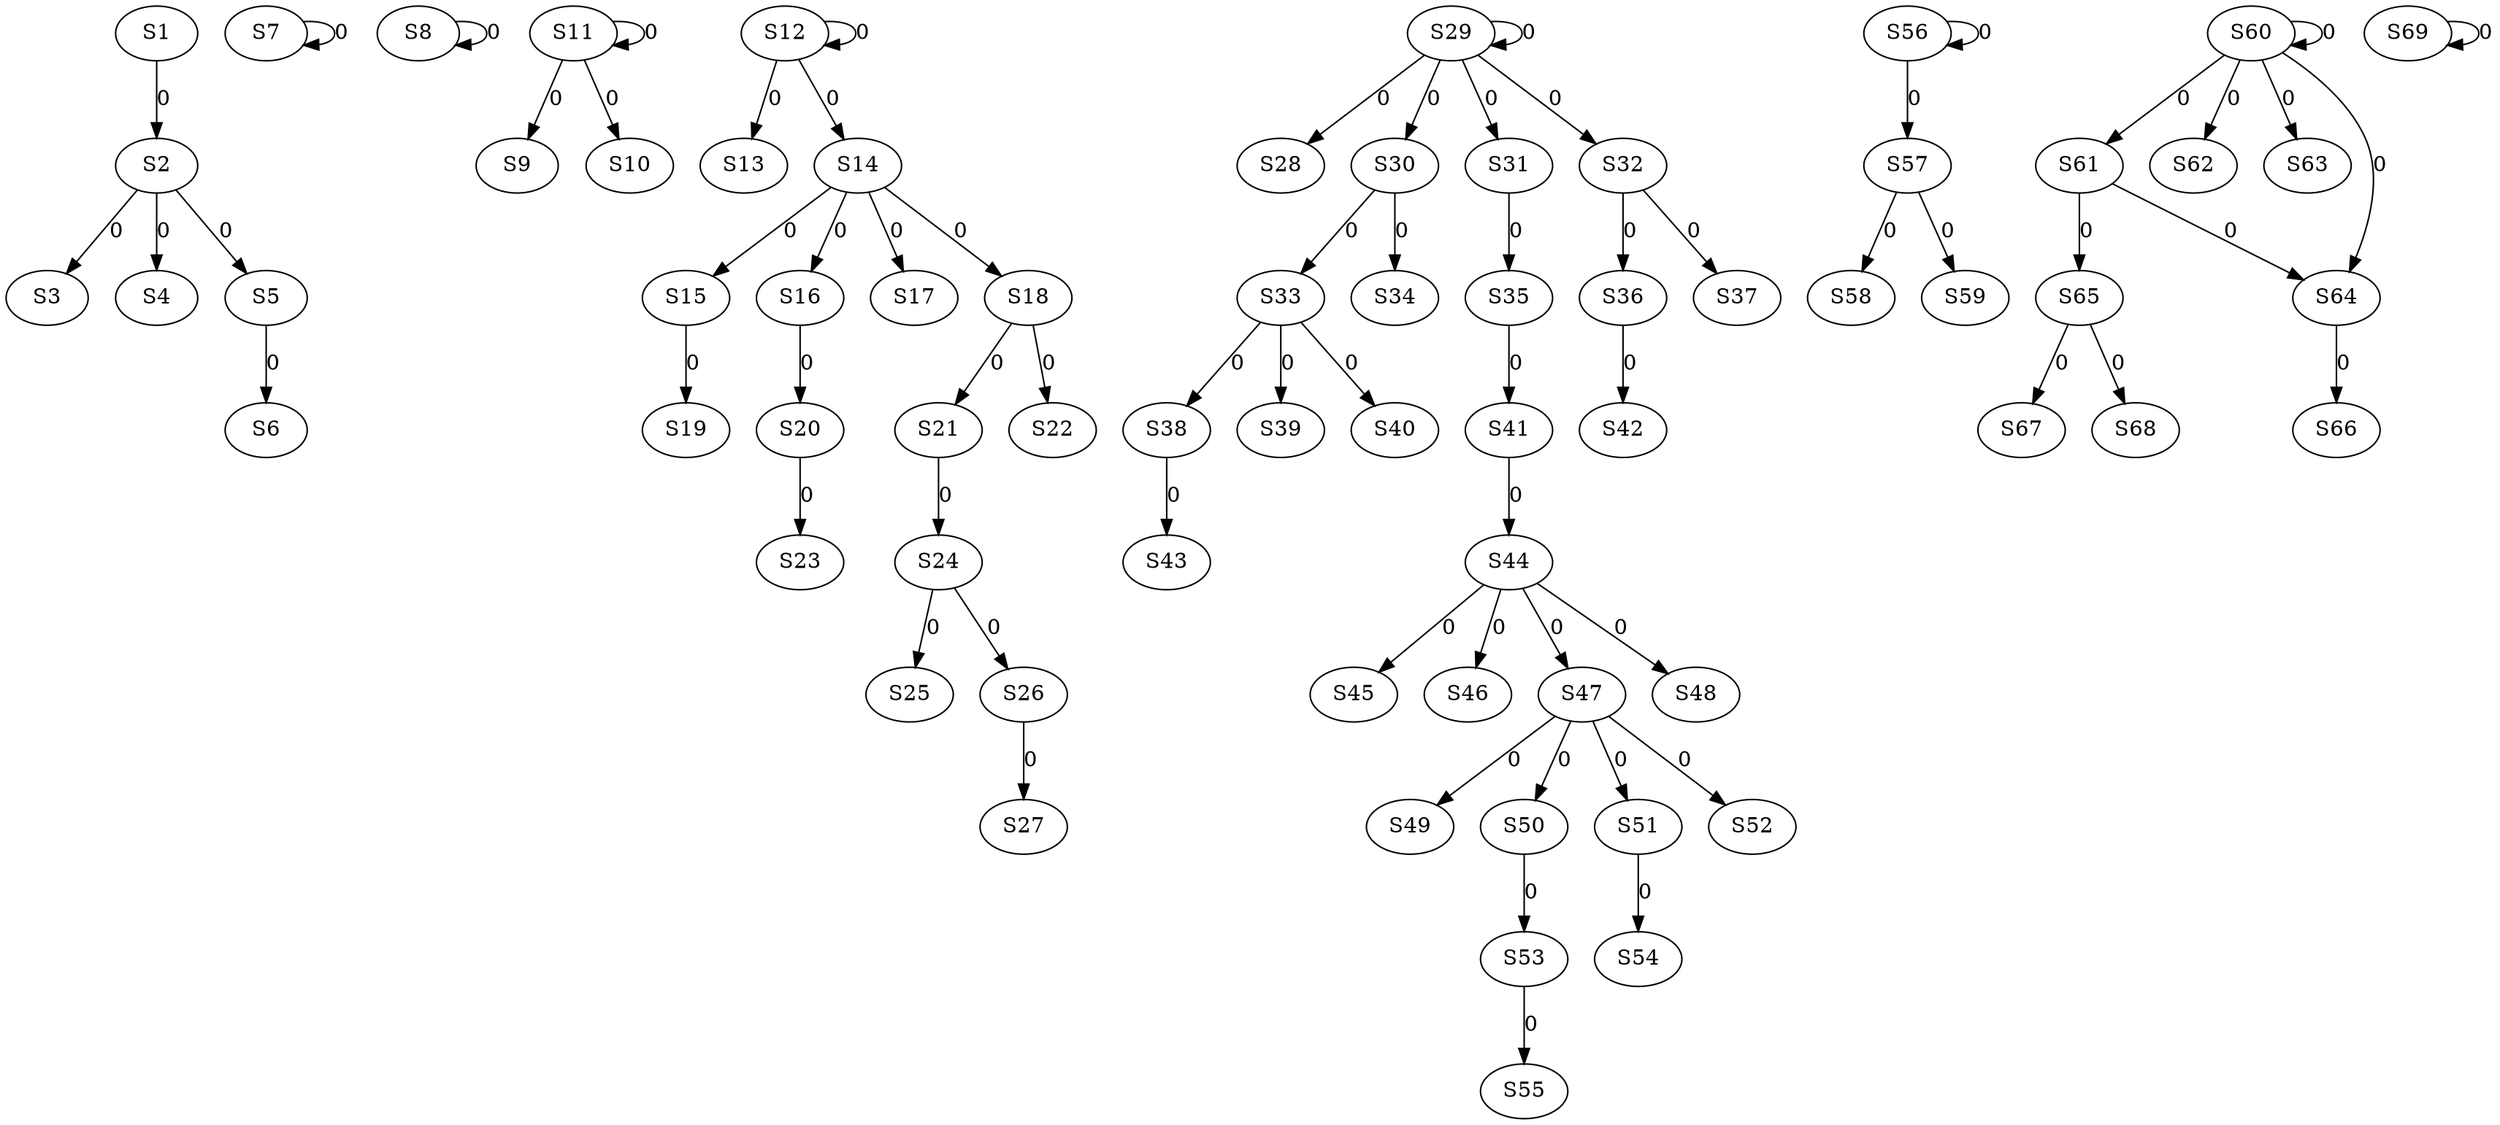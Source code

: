 strict digraph {
	S1 -> S2 [ label = 0 ];
	S2 -> S3 [ label = 0 ];
	S2 -> S4 [ label = 0 ];
	S2 -> S5 [ label = 0 ];
	S5 -> S6 [ label = 0 ];
	S7 -> S7 [ label = 0 ];
	S8 -> S8 [ label = 0 ];
	S11 -> S9 [ label = 0 ];
	S11 -> S10 [ label = 0 ];
	S11 -> S11 [ label = 0 ];
	S12 -> S12 [ label = 0 ];
	S12 -> S13 [ label = 0 ];
	S12 -> S14 [ label = 0 ];
	S14 -> S15 [ label = 0 ];
	S14 -> S16 [ label = 0 ];
	S14 -> S17 [ label = 0 ];
	S14 -> S18 [ label = 0 ];
	S15 -> S19 [ label = 0 ];
	S16 -> S20 [ label = 0 ];
	S18 -> S21 [ label = 0 ];
	S18 -> S22 [ label = 0 ];
	S20 -> S23 [ label = 0 ];
	S21 -> S24 [ label = 0 ];
	S24 -> S25 [ label = 0 ];
	S24 -> S26 [ label = 0 ];
	S26 -> S27 [ label = 0 ];
	S29 -> S28 [ label = 0 ];
	S29 -> S29 [ label = 0 ];
	S29 -> S30 [ label = 0 ];
	S29 -> S31 [ label = 0 ];
	S29 -> S32 [ label = 0 ];
	S30 -> S33 [ label = 0 ];
	S30 -> S34 [ label = 0 ];
	S31 -> S35 [ label = 0 ];
	S32 -> S36 [ label = 0 ];
	S32 -> S37 [ label = 0 ];
	S33 -> S38 [ label = 0 ];
	S33 -> S39 [ label = 0 ];
	S33 -> S40 [ label = 0 ];
	S35 -> S41 [ label = 0 ];
	S36 -> S42 [ label = 0 ];
	S38 -> S43 [ label = 0 ];
	S41 -> S44 [ label = 0 ];
	S44 -> S45 [ label = 0 ];
	S44 -> S46 [ label = 0 ];
	S44 -> S47 [ label = 0 ];
	S44 -> S48 [ label = 0 ];
	S47 -> S49 [ label = 0 ];
	S47 -> S50 [ label = 0 ];
	S47 -> S51 [ label = 0 ];
	S47 -> S52 [ label = 0 ];
	S50 -> S53 [ label = 0 ];
	S51 -> S54 [ label = 0 ];
	S53 -> S55 [ label = 0 ];
	S56 -> S56 [ label = 0 ];
	S56 -> S57 [ label = 0 ];
	S57 -> S58 [ label = 0 ];
	S57 -> S59 [ label = 0 ];
	S60 -> S60 [ label = 0 ];
	S60 -> S61 [ label = 0 ];
	S60 -> S62 [ label = 0 ];
	S60 -> S63 [ label = 0 ];
	S61 -> S64 [ label = 0 ];
	S61 -> S65 [ label = 0 ];
	S64 -> S66 [ label = 0 ];
	S65 -> S67 [ label = 0 ];
	S65 -> S68 [ label = 0 ];
	S69 -> S69 [ label = 0 ];
	S60 -> S64 [ label = 0 ];
}